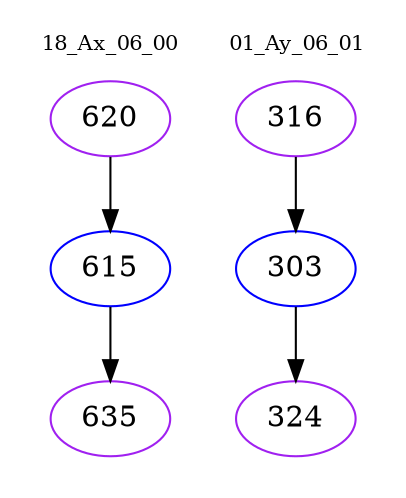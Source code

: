 digraph{
subgraph cluster_0 {
color = white
label = "18_Ax_06_00";
fontsize=10;
T0_620 [label="620", color="purple"]
T0_620 -> T0_615 [color="black"]
T0_615 [label="615", color="blue"]
T0_615 -> T0_635 [color="black"]
T0_635 [label="635", color="purple"]
}
subgraph cluster_1 {
color = white
label = "01_Ay_06_01";
fontsize=10;
T1_316 [label="316", color="purple"]
T1_316 -> T1_303 [color="black"]
T1_303 [label="303", color="blue"]
T1_303 -> T1_324 [color="black"]
T1_324 [label="324", color="purple"]
}
}
